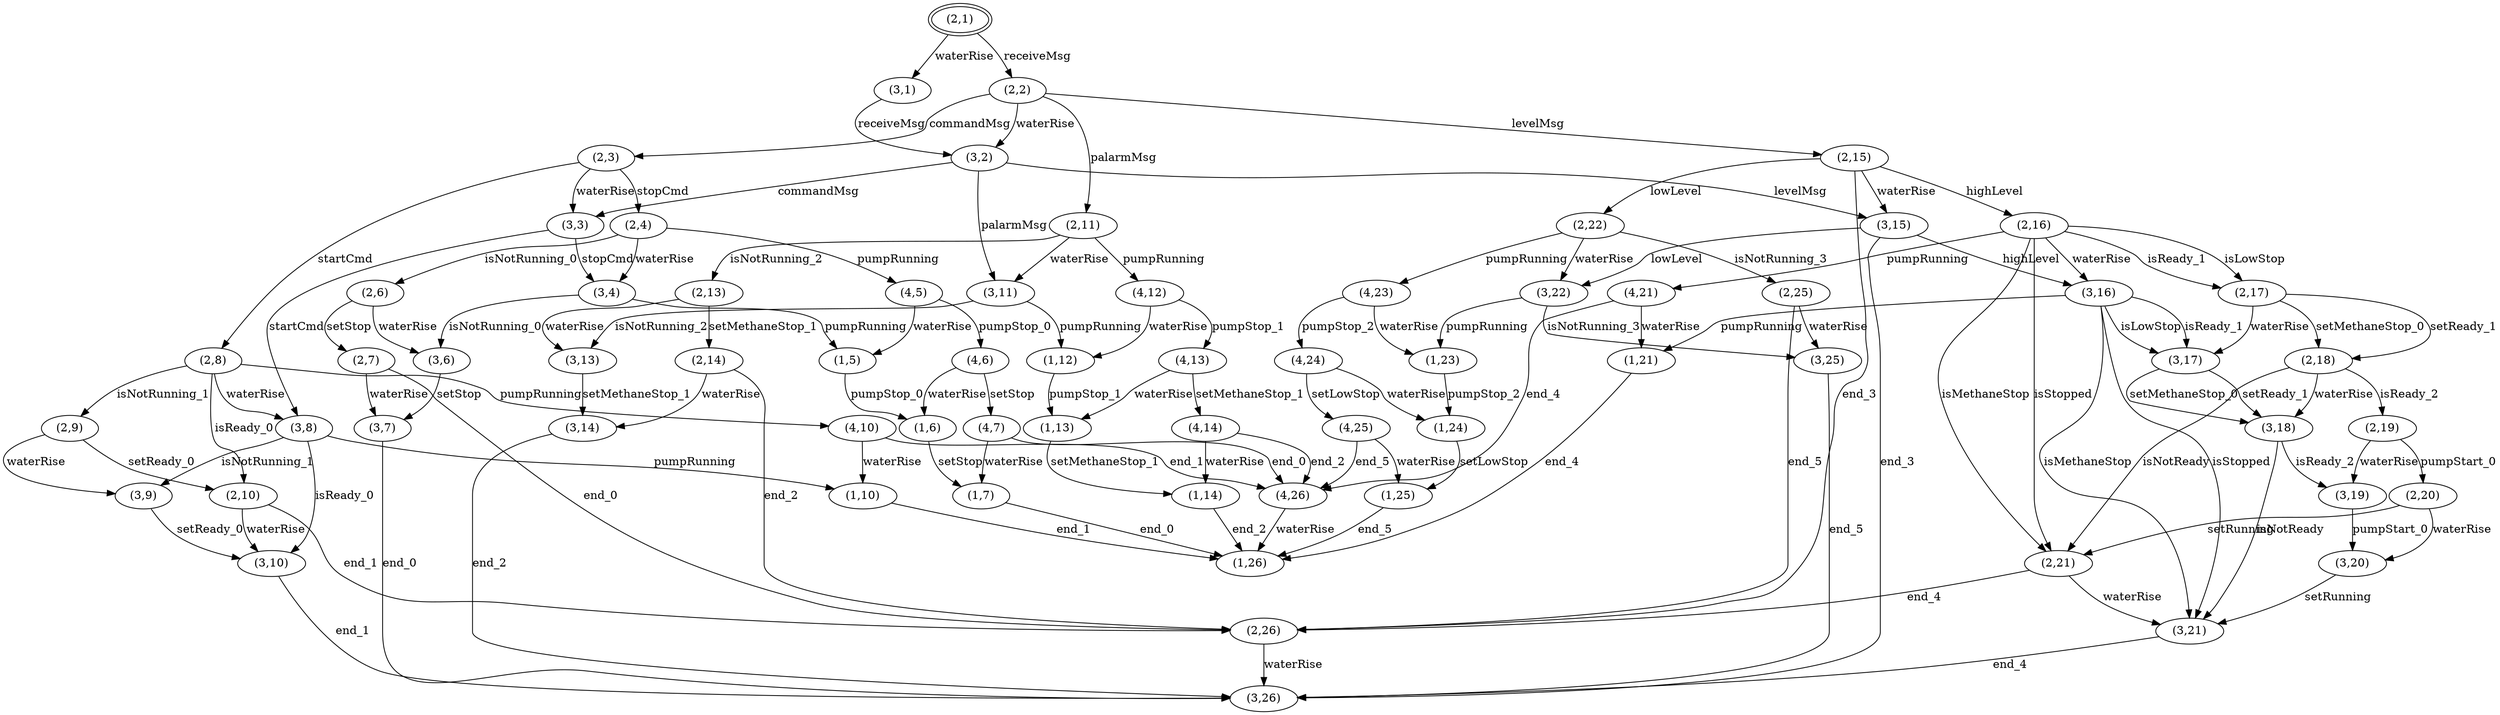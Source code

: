 digraph G {
center = TRUE;
mclimit = 10.0;
nodesep = 0.05;
node [ width=0.25, height=0.25, label="" ];
s0 [ peripheries=2 ];
s0 [label="(2,1)"];
s1 [label="(3,1)"];
s2 [label="(2,2)"];
s3 [label="(3,2)"];
s4 [label="(2,15)"];
s5 [label="(2,11)"];
s6 [label="(2,3)"];
s7 [label="(3,15)"];
s8 [label="(3,11)"];
s9 [label="(3,3)"];
s10 [label="(2,22)"];
s11 [label="(2,16)"];
s12 [label="(2,26)"];
s13 [label="(2,13)"];
s14 [label="(4,12)"];
s15 [label="(2,8)"];
s16 [label="(2,4)"];
s17 [label="(3,22)"];
s18 [label="(3,16)"];
s19 [label="(3,26)"];
s20 [label="(3,13)"];
s21 [label="(1,12)"];
s22 [label="(3,8)"];
s23 [label="(3,4)"];
s24 [label="(2,25)"];
s25 [label="(4,23)"];
s26 [label="(2,21)"];
s27 [label="(2,17)"];
s28 [label="(4,21)"];
s29 [label="(2,14)"];
s30 [label="(4,13)"];
s31 [label="(2,10)"];
s32 [label="(2,9)"];
s33 [label="(4,10)"];
s34 [label="(2,6)"];
s35 [label="(4,5)"];
s36 [label="(3,25)"];
s37 [label="(1,23)"];
s38 [label="(3,21)"];
s39 [label="(3,17)"];
s40 [label="(1,21)"];
s41 [label="(3,14)"];
s42 [label="(1,13)"];
s43 [label="(3,10)"];
s44 [label="(3,9)"];
s45 [label="(1,10)"];
s46 [label="(3,6)"];
s47 [label="(1,5)"];
s48 [label="(4,24)"];
s49 [label="(2,18)"];
s50 [label="(4,26)"];
s51 [label="(4,14)"];
s52 [label="(2,7)"];
s53 [label="(4,6)"];
s54 [label="(1,24)"];
s55 [label="(3,18)"];
s56 [label="(1,26)"];
s57 [label="(1,14)"];
s58 [label="(3,7)"];
s59 [label="(1,6)"];
s60 [label="(4,25)"];
s61 [label="(2,19)"];
s62 [label="(4,7)"];
s63 [label="(1,25)"];
s64 [label="(3,19)"];
s65 [label="(1,7)"];
s66 [label="(2,20)"];
s67 [label="(3,20)"];
s0->s1[label="waterRise"];
s0->s2[label="receiveMsg"];
s1->s3[label="receiveMsg"];
s2->s3[label="waterRise"];
s2->s4[label="levelMsg"];
s2->s5[label="palarmMsg"];
s2->s6[label="commandMsg"];
s3->s7[label="levelMsg"];
s3->s8[label="palarmMsg"];
s3->s9[label="commandMsg"];
s4->s7[label="waterRise"];
s4->s10[label="lowLevel"];
s4->s11[label="highLevel"];
s4->s12[label="end_3"];
s5->s8[label="waterRise"];
s5->s13[label="isNotRunning_2"];
s5->s14[label="pumpRunning"];
s6->s9[label="waterRise"];
s6->s15[label="startCmd"];
s6->s16[label="stopCmd"];
s7->s17[label="lowLevel"];
s7->s18[label="highLevel"];
s7->s19[label="end_3"];
s8->s20[label="isNotRunning_2"];
s8->s21[label="pumpRunning"];
s9->s22[label="startCmd"];
s9->s23[label="stopCmd"];
s10->s17[label="waterRise"];
s10->s24[label="isNotRunning_3"];
s10->s25[label="pumpRunning"];
s11->s18[label="waterRise"];
s11->s26[label="isMethaneStop"];
s11->s26[label="isStopped"];
s11->s27[label="isLowStop"];
s11->s27[label="isReady_1"];
s11->s28[label="pumpRunning"];
s12->s19[label="waterRise"];
s13->s20[label="waterRise"];
s13->s29[label="setMethaneStop_1"];
s14->s21[label="waterRise"];
s14->s30[label="pumpStop_1"];
s15->s22[label="waterRise"];
s15->s31[label="isReady_0"];
s15->s32[label="isNotRunning_1"];
s15->s33[label="pumpRunning"];
s16->s23[label="waterRise"];
s16->s34[label="isNotRunning_0"];
s16->s35[label="pumpRunning"];
s17->s36[label="isNotRunning_3"];
s17->s37[label="pumpRunning"];
s18->s38[label="isMethaneStop"];
s18->s38[label="isStopped"];
s18->s39[label="isLowStop"];
s18->s39[label="isReady_1"];
s18->s40[label="pumpRunning"];
s20->s41[label="setMethaneStop_1"];
s21->s42[label="pumpStop_1"];
s22->s43[label="isReady_0"];
s22->s44[label="isNotRunning_1"];
s22->s45[label="pumpRunning"];
s23->s46[label="isNotRunning_0"];
s23->s47[label="pumpRunning"];
s24->s36[label="waterRise"];
s24->s12[label="end_5"];
s25->s37[label="waterRise"];
s25->s48[label="pumpStop_2"];
s26->s38[label="waterRise"];
s26->s12[label="end_4"];
s27->s39[label="waterRise"];
s27->s49[label="setMethaneStop_0"];
s27->s49[label="setReady_1"];
s28->s40[label="waterRise"];
s28->s50[label="end_4"];
s29->s41[label="waterRise"];
s29->s12[label="end_2"];
s30->s42[label="waterRise"];
s30->s51[label="setMethaneStop_1"];
s31->s43[label="waterRise"];
s31->s12[label="end_1"];
s32->s44[label="waterRise"];
s32->s31[label="setReady_0"];
s33->s45[label="waterRise"];
s33->s50[label="end_1"];
s34->s46[label="waterRise"];
s34->s52[label="setStop"];
s35->s47[label="waterRise"];
s35->s53[label="pumpStop_0"];
s36->s19[label="end_5"];
s37->s54[label="pumpStop_2"];
s38->s19[label="end_4"];
s39->s55[label="setMethaneStop_0"];
s39->s55[label="setReady_1"];
s40->s56[label="end_4"];
s41->s19[label="end_2"];
s42->s57[label="setMethaneStop_1"];
s43->s19[label="end_1"];
s44->s43[label="setReady_0"];
s45->s56[label="end_1"];
s46->s58[label="setStop"];
s47->s59[label="pumpStop_0"];
s48->s54[label="waterRise"];
s48->s60[label="setLowStop"];
s49->s55[label="waterRise"];
s49->s26[label="isNotReady"];
s49->s61[label="isReady_2"];
s50->s56[label="waterRise"];
s51->s57[label="waterRise"];
s51->s50[label="end_2"];
s52->s58[label="waterRise"];
s52->s12[label="end_0"];
s53->s59[label="waterRise"];
s53->s62[label="setStop"];
s54->s63[label="setLowStop"];
s55->s38[label="isNotReady"];
s55->s64[label="isReady_2"];
s57->s56[label="end_2"];
s58->s19[label="end_0"];
s59->s65[label="setStop"];
s60->s63[label="waterRise"];
s60->s50[label="end_5"];
s61->s64[label="waterRise"];
s61->s66[label="pumpStart_0"];
s62->s65[label="waterRise"];
s62->s50[label="end_0"];
s63->s56[label="end_5"];
s64->s67[label="pumpStart_0"];
s65->s56[label="end_0"];
s66->s67[label="waterRise"];
s66->s26[label="setRunning"];
s67->s38[label="setRunning"];
}
